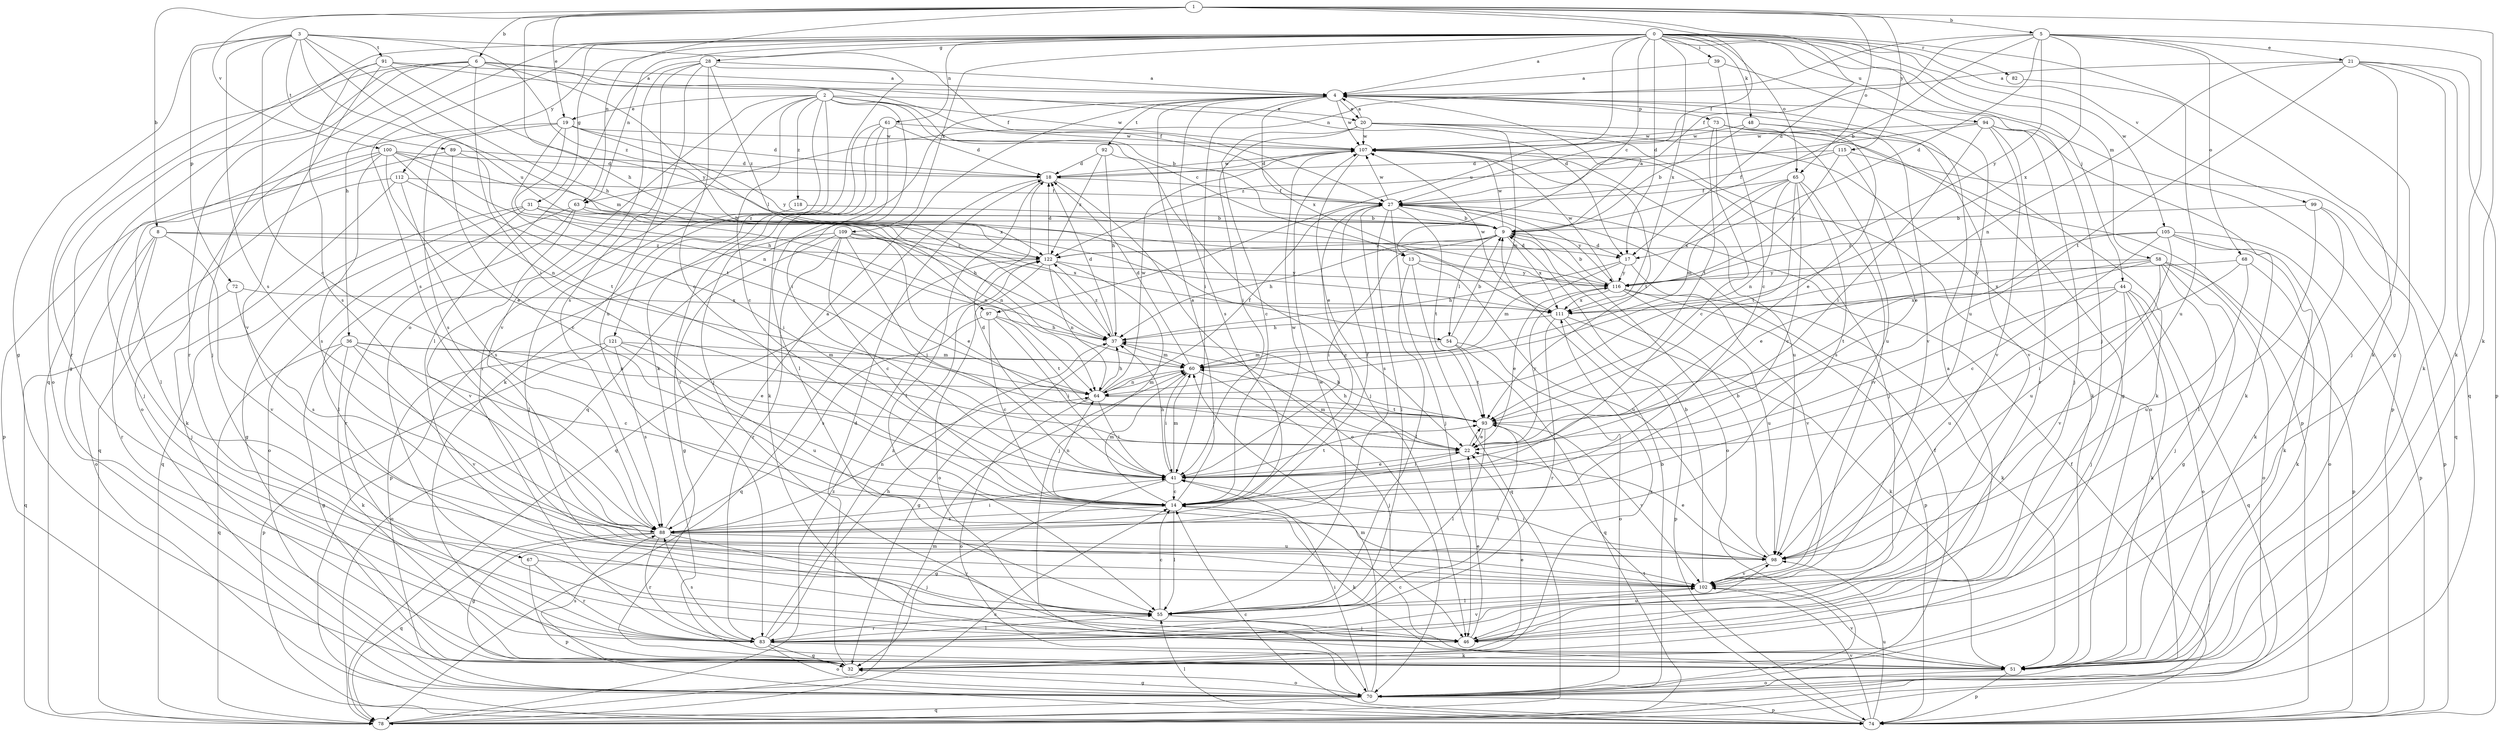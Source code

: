 strict digraph  {
0;
1;
2;
3;
4;
5;
6;
8;
9;
13;
14;
17;
18;
19;
20;
21;
22;
27;
28;
31;
32;
36;
37;
39;
41;
44;
46;
48;
51;
54;
55;
58;
60;
61;
63;
64;
65;
67;
68;
70;
72;
73;
74;
78;
82;
83;
88;
89;
91;
92;
93;
94;
97;
98;
99;
100;
102;
105;
107;
109;
111;
112;
115;
116;
118;
121;
122;
0 -> 4  [label=a];
0 -> 13  [label=c];
0 -> 17  [label=d];
0 -> 28  [label=g];
0 -> 31  [label=g];
0 -> 36  [label=h];
0 -> 39  [label=i];
0 -> 44  [label=j];
0 -> 46  [label=j];
0 -> 48  [label=k];
0 -> 51  [label=k];
0 -> 58  [label=m];
0 -> 61  [label=n];
0 -> 63  [label=n];
0 -> 65  [label=o];
0 -> 78  [label=q];
0 -> 82  [label=r];
0 -> 88  [label=s];
0 -> 94  [label=u];
0 -> 97  [label=u];
0 -> 99  [label=v];
0 -> 105  [label=w];
0 -> 109  [label=x];
0 -> 111  [label=x];
0 -> 112  [label=y];
1 -> 5  [label=b];
1 -> 6  [label=b];
1 -> 8  [label=b];
1 -> 17  [label=d];
1 -> 19  [label=e];
1 -> 27  [label=f];
1 -> 37  [label=h];
1 -> 51  [label=k];
1 -> 63  [label=n];
1 -> 65  [label=o];
1 -> 100  [label=v];
1 -> 115  [label=y];
2 -> 9  [label=b];
2 -> 13  [label=c];
2 -> 14  [label=c];
2 -> 19  [label=e];
2 -> 20  [label=e];
2 -> 41  [label=i];
2 -> 51  [label=k];
2 -> 67  [label=o];
2 -> 83  [label=r];
2 -> 107  [label=w];
2 -> 118  [label=z];
2 -> 121  [label=z];
3 -> 14  [label=c];
3 -> 27  [label=f];
3 -> 32  [label=g];
3 -> 37  [label=h];
3 -> 60  [label=m];
3 -> 72  [label=p];
3 -> 88  [label=s];
3 -> 89  [label=t];
3 -> 91  [label=t];
3 -> 97  [label=u];
3 -> 122  [label=z];
4 -> 20  [label=e];
4 -> 41  [label=i];
4 -> 73  [label=p];
4 -> 74  [label=p];
4 -> 78  [label=q];
4 -> 88  [label=s];
4 -> 92  [label=t];
4 -> 102  [label=v];
4 -> 107  [label=w];
4 -> 111  [label=x];
5 -> 9  [label=b];
5 -> 17  [label=d];
5 -> 21  [label=e];
5 -> 27  [label=f];
5 -> 32  [label=g];
5 -> 51  [label=k];
5 -> 63  [label=n];
5 -> 68  [label=o];
5 -> 111  [label=x];
5 -> 116  [label=y];
6 -> 4  [label=a];
6 -> 17  [label=d];
6 -> 32  [label=g];
6 -> 41  [label=i];
6 -> 46  [label=j];
6 -> 54  [label=l];
6 -> 70  [label=o];
6 -> 83  [label=r];
8 -> 17  [label=d];
8 -> 46  [label=j];
8 -> 70  [label=o];
8 -> 83  [label=r];
8 -> 102  [label=v];
8 -> 122  [label=z];
9 -> 4  [label=a];
9 -> 17  [label=d];
9 -> 37  [label=h];
9 -> 41  [label=i];
9 -> 54  [label=l];
9 -> 107  [label=w];
9 -> 111  [label=x];
9 -> 122  [label=z];
13 -> 55  [label=l];
13 -> 78  [label=q];
13 -> 98  [label=u];
13 -> 116  [label=y];
14 -> 4  [label=a];
14 -> 27  [label=f];
14 -> 51  [label=k];
14 -> 55  [label=l];
14 -> 60  [label=m];
14 -> 64  [label=n];
14 -> 88  [label=s];
14 -> 107  [label=w];
17 -> 37  [label=h];
17 -> 60  [label=m];
17 -> 102  [label=v];
17 -> 116  [label=y];
18 -> 27  [label=f];
18 -> 55  [label=l];
18 -> 70  [label=o];
18 -> 78  [label=q];
18 -> 107  [label=w];
19 -> 18  [label=d];
19 -> 64  [label=n];
19 -> 70  [label=o];
19 -> 88  [label=s];
19 -> 93  [label=t];
19 -> 107  [label=w];
19 -> 116  [label=y];
20 -> 4  [label=a];
20 -> 14  [label=c];
20 -> 41  [label=i];
20 -> 51  [label=k];
20 -> 60  [label=m];
20 -> 70  [label=o];
20 -> 74  [label=p];
20 -> 107  [label=w];
21 -> 4  [label=a];
21 -> 46  [label=j];
21 -> 51  [label=k];
21 -> 64  [label=n];
21 -> 74  [label=p];
21 -> 78  [label=q];
21 -> 93  [label=t];
22 -> 37  [label=h];
22 -> 41  [label=i];
22 -> 60  [label=m];
22 -> 93  [label=t];
22 -> 116  [label=y];
27 -> 9  [label=b];
27 -> 14  [label=c];
27 -> 46  [label=j];
27 -> 55  [label=l];
27 -> 70  [label=o];
27 -> 88  [label=s];
27 -> 93  [label=t];
27 -> 107  [label=w];
27 -> 116  [label=y];
28 -> 4  [label=a];
28 -> 14  [label=c];
28 -> 51  [label=k];
28 -> 55  [label=l];
28 -> 88  [label=s];
28 -> 98  [label=u];
28 -> 102  [label=v];
28 -> 122  [label=z];
31 -> 9  [label=b];
31 -> 32  [label=g];
31 -> 37  [label=h];
31 -> 55  [label=l];
31 -> 64  [label=n];
31 -> 78  [label=q];
32 -> 18  [label=d];
32 -> 22  [label=e];
32 -> 70  [label=o];
32 -> 88  [label=s];
32 -> 111  [label=x];
36 -> 14  [label=c];
36 -> 32  [label=g];
36 -> 51  [label=k];
36 -> 60  [label=m];
36 -> 64  [label=n];
36 -> 78  [label=q];
36 -> 102  [label=v];
37 -> 18  [label=d];
37 -> 32  [label=g];
37 -> 60  [label=m];
37 -> 122  [label=z];
39 -> 4  [label=a];
39 -> 14  [label=c];
39 -> 98  [label=u];
41 -> 14  [label=c];
41 -> 18  [label=d];
41 -> 22  [label=e];
41 -> 32  [label=g];
41 -> 37  [label=h];
41 -> 60  [label=m];
41 -> 93  [label=t];
44 -> 41  [label=i];
44 -> 46  [label=j];
44 -> 51  [label=k];
44 -> 70  [label=o];
44 -> 78  [label=q];
44 -> 98  [label=u];
44 -> 111  [label=x];
46 -> 4  [label=a];
46 -> 22  [label=e];
48 -> 9  [label=b];
48 -> 22  [label=e];
48 -> 102  [label=v];
48 -> 107  [label=w];
51 -> 14  [label=c];
51 -> 70  [label=o];
51 -> 74  [label=p];
51 -> 102  [label=v];
54 -> 9  [label=b];
54 -> 60  [label=m];
54 -> 70  [label=o];
54 -> 78  [label=q];
54 -> 93  [label=t];
55 -> 14  [label=c];
55 -> 46  [label=j];
55 -> 83  [label=r];
55 -> 93  [label=t];
55 -> 107  [label=w];
58 -> 32  [label=g];
58 -> 46  [label=j];
58 -> 70  [label=o];
58 -> 74  [label=p];
58 -> 93  [label=t];
58 -> 102  [label=v];
58 -> 111  [label=x];
58 -> 116  [label=y];
60 -> 18  [label=d];
60 -> 41  [label=i];
60 -> 46  [label=j];
60 -> 64  [label=n];
61 -> 18  [label=d];
61 -> 46  [label=j];
61 -> 51  [label=k];
61 -> 55  [label=l];
61 -> 83  [label=r];
61 -> 107  [label=w];
63 -> 9  [label=b];
63 -> 64  [label=n];
63 -> 70  [label=o];
63 -> 83  [label=r];
63 -> 102  [label=v];
64 -> 27  [label=f];
64 -> 37  [label=h];
64 -> 41  [label=i];
64 -> 60  [label=m];
64 -> 70  [label=o];
64 -> 93  [label=t];
64 -> 107  [label=w];
65 -> 14  [label=c];
65 -> 27  [label=f];
65 -> 60  [label=m];
65 -> 64  [label=n];
65 -> 88  [label=s];
65 -> 93  [label=t];
65 -> 102  [label=v];
65 -> 111  [label=x];
67 -> 74  [label=p];
67 -> 83  [label=r];
67 -> 102  [label=v];
68 -> 41  [label=i];
68 -> 51  [label=k];
68 -> 98  [label=u];
68 -> 116  [label=y];
70 -> 9  [label=b];
70 -> 27  [label=f];
70 -> 32  [label=g];
70 -> 41  [label=i];
70 -> 60  [label=m];
70 -> 74  [label=p];
70 -> 78  [label=q];
72 -> 78  [label=q];
72 -> 88  [label=s];
72 -> 111  [label=x];
73 -> 14  [label=c];
73 -> 32  [label=g];
73 -> 51  [label=k];
73 -> 93  [label=t];
73 -> 98  [label=u];
73 -> 107  [label=w];
74 -> 14  [label=c];
74 -> 27  [label=f];
74 -> 55  [label=l];
74 -> 93  [label=t];
74 -> 98  [label=u];
74 -> 102  [label=v];
78 -> 14  [label=c];
78 -> 60  [label=m];
78 -> 122  [label=z];
82 -> 98  [label=u];
83 -> 32  [label=g];
83 -> 37  [label=h];
83 -> 51  [label=k];
83 -> 55  [label=l];
83 -> 70  [label=o];
83 -> 88  [label=s];
83 -> 98  [label=u];
83 -> 102  [label=v];
83 -> 122  [label=z];
88 -> 4  [label=a];
88 -> 32  [label=g];
88 -> 41  [label=i];
88 -> 46  [label=j];
88 -> 64  [label=n];
88 -> 78  [label=q];
88 -> 83  [label=r];
88 -> 98  [label=u];
89 -> 14  [label=c];
89 -> 18  [label=d];
89 -> 74  [label=p];
89 -> 93  [label=t];
91 -> 4  [label=a];
91 -> 27  [label=f];
91 -> 83  [label=r];
91 -> 88  [label=s];
91 -> 102  [label=v];
91 -> 116  [label=y];
92 -> 18  [label=d];
92 -> 37  [label=h];
92 -> 46  [label=j];
92 -> 122  [label=z];
93 -> 22  [label=e];
93 -> 37  [label=h];
93 -> 55  [label=l];
93 -> 102  [label=v];
94 -> 41  [label=i];
94 -> 46  [label=j];
94 -> 51  [label=k];
94 -> 83  [label=r];
94 -> 102  [label=v];
94 -> 107  [label=w];
94 -> 122  [label=z];
97 -> 14  [label=c];
97 -> 37  [label=h];
97 -> 41  [label=i];
97 -> 88  [label=s];
97 -> 93  [label=t];
98 -> 9  [label=b];
98 -> 22  [label=e];
98 -> 41  [label=i];
98 -> 102  [label=v];
99 -> 9  [label=b];
99 -> 51  [label=k];
99 -> 55  [label=l];
99 -> 74  [label=p];
100 -> 18  [label=d];
100 -> 22  [label=e];
100 -> 37  [label=h];
100 -> 46  [label=j];
100 -> 55  [label=l];
100 -> 64  [label=n];
100 -> 88  [label=s];
100 -> 111  [label=x];
102 -> 9  [label=b];
102 -> 55  [label=l];
105 -> 14  [label=c];
105 -> 22  [label=e];
105 -> 51  [label=k];
105 -> 70  [label=o];
105 -> 74  [label=p];
105 -> 98  [label=u];
105 -> 122  [label=z];
107 -> 18  [label=d];
107 -> 22  [label=e];
107 -> 46  [label=j];
107 -> 93  [label=t];
107 -> 98  [label=u];
109 -> 14  [label=c];
109 -> 22  [label=e];
109 -> 32  [label=g];
109 -> 41  [label=i];
109 -> 74  [label=p];
109 -> 83  [label=r];
109 -> 111  [label=x];
109 -> 122  [label=z];
111 -> 37  [label=h];
111 -> 51  [label=k];
111 -> 74  [label=p];
111 -> 83  [label=r];
111 -> 107  [label=w];
112 -> 27  [label=f];
112 -> 41  [label=i];
112 -> 51  [label=k];
112 -> 78  [label=q];
112 -> 88  [label=s];
115 -> 18  [label=d];
115 -> 22  [label=e];
115 -> 27  [label=f];
115 -> 78  [label=q];
115 -> 116  [label=y];
116 -> 9  [label=b];
116 -> 22  [label=e];
116 -> 51  [label=k];
116 -> 74  [label=p];
116 -> 98  [label=u];
116 -> 107  [label=w];
116 -> 111  [label=x];
118 -> 9  [label=b];
118 -> 55  [label=l];
121 -> 22  [label=e];
121 -> 60  [label=m];
121 -> 70  [label=o];
121 -> 74  [label=p];
121 -> 88  [label=s];
121 -> 98  [label=u];
122 -> 18  [label=d];
122 -> 46  [label=j];
122 -> 64  [label=n];
122 -> 70  [label=o];
122 -> 78  [label=q];
122 -> 116  [label=y];
}
